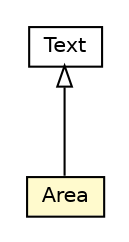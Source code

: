 #!/usr/local/bin/dot
#
# Class diagram 
# Generated by UMLGraph version R5_6-24-gf6e263 (http://www.umlgraph.org/)
#

digraph G {
	edge [fontname="Helvetica",fontsize=10,labelfontname="Helvetica",labelfontsize=10];
	node [fontname="Helvetica",fontsize=10,shape=plaintext];
	nodesep=0.25;
	ranksep=0.5;
	// org.universAAL.support.utils.ui.Area
	c2210380 [label=<<table title="org.universAAL.support.utils.ui.Area" border="0" cellborder="1" cellspacing="0" cellpadding="2" port="p" bgcolor="lemonChiffon" href="./Area.html">
		<tr><td><table border="0" cellspacing="0" cellpadding="1">
<tr><td align="center" balign="center"> Area </td></tr>
		</table></td></tr>
		</table>>, URL="./Area.html", fontname="Helvetica", fontcolor="black", fontsize=10.0];
	// org.universAAL.support.utils.ui.Text
	c2210387 [label=<<table title="org.universAAL.support.utils.ui.Text" border="0" cellborder="1" cellspacing="0" cellpadding="2" port="p" href="./Text.html">
		<tr><td><table border="0" cellspacing="0" cellpadding="1">
<tr><td align="center" balign="center"> Text </td></tr>
		</table></td></tr>
		</table>>, URL="./Text.html", fontname="Helvetica", fontcolor="black", fontsize=10.0];
	//org.universAAL.support.utils.ui.Area extends org.universAAL.support.utils.ui.Text
	c2210387:p -> c2210380:p [dir=back,arrowtail=empty];
}


